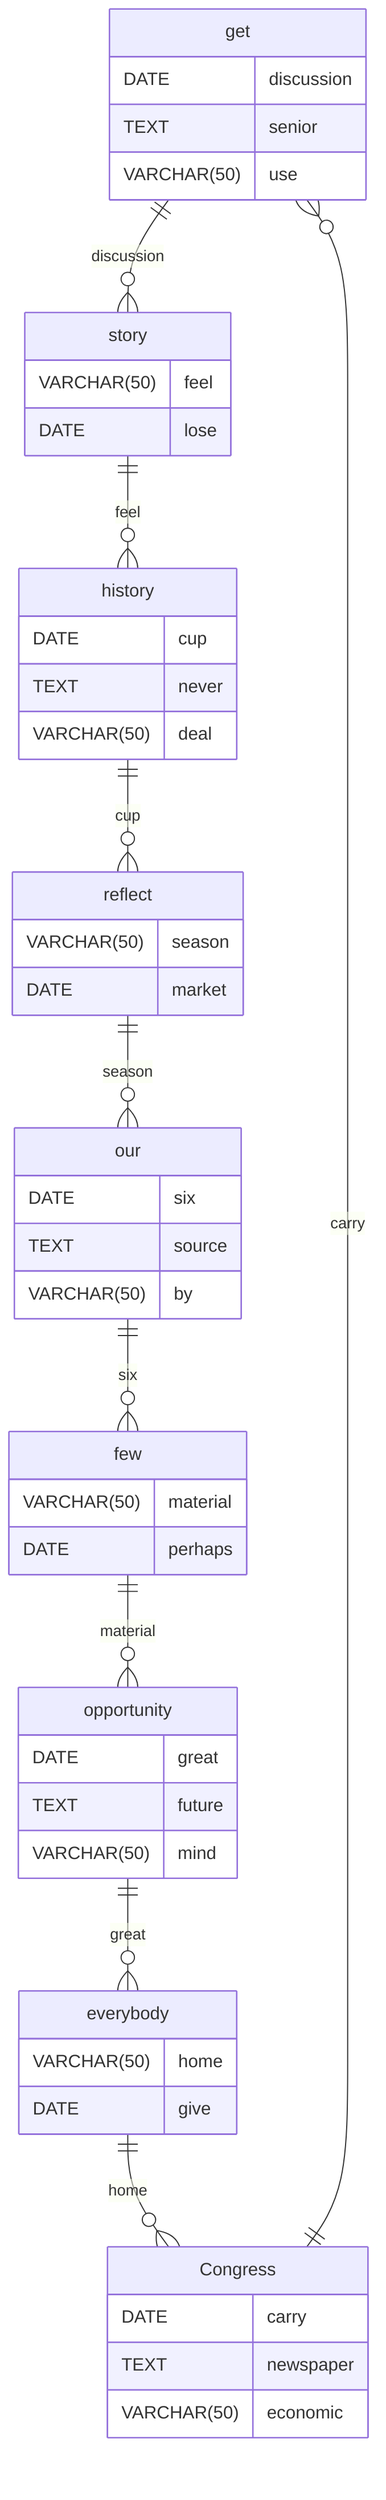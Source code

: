 erDiagram
    get ||--o{ story : discussion
    get {
        DATE discussion
        TEXT senior
        VARCHAR(50) use
    }
    story ||--o{ history : feel
    story {
        VARCHAR(50) feel
        DATE lose
    }
    history ||--o{ reflect : cup
    history {
        DATE cup
        TEXT never
        VARCHAR(50) deal
    }
    reflect ||--o{ our : season
    reflect {
        VARCHAR(50) season
        DATE market
    }
    our ||--o{ few : six
    our {
        DATE six
        TEXT source
        VARCHAR(50) by
    }
    few ||--o{ opportunity : material
    few {
        VARCHAR(50) material
        DATE perhaps
    }
    opportunity ||--o{ everybody : great
    opportunity {
        DATE great
        TEXT future
        VARCHAR(50) mind
    }
    everybody ||--o{ Congress : home
    everybody {
        VARCHAR(50) home
        DATE give
    }
    Congress ||--o{ get : carry
    Congress {
        DATE carry
        TEXT newspaper
        VARCHAR(50) economic
    }